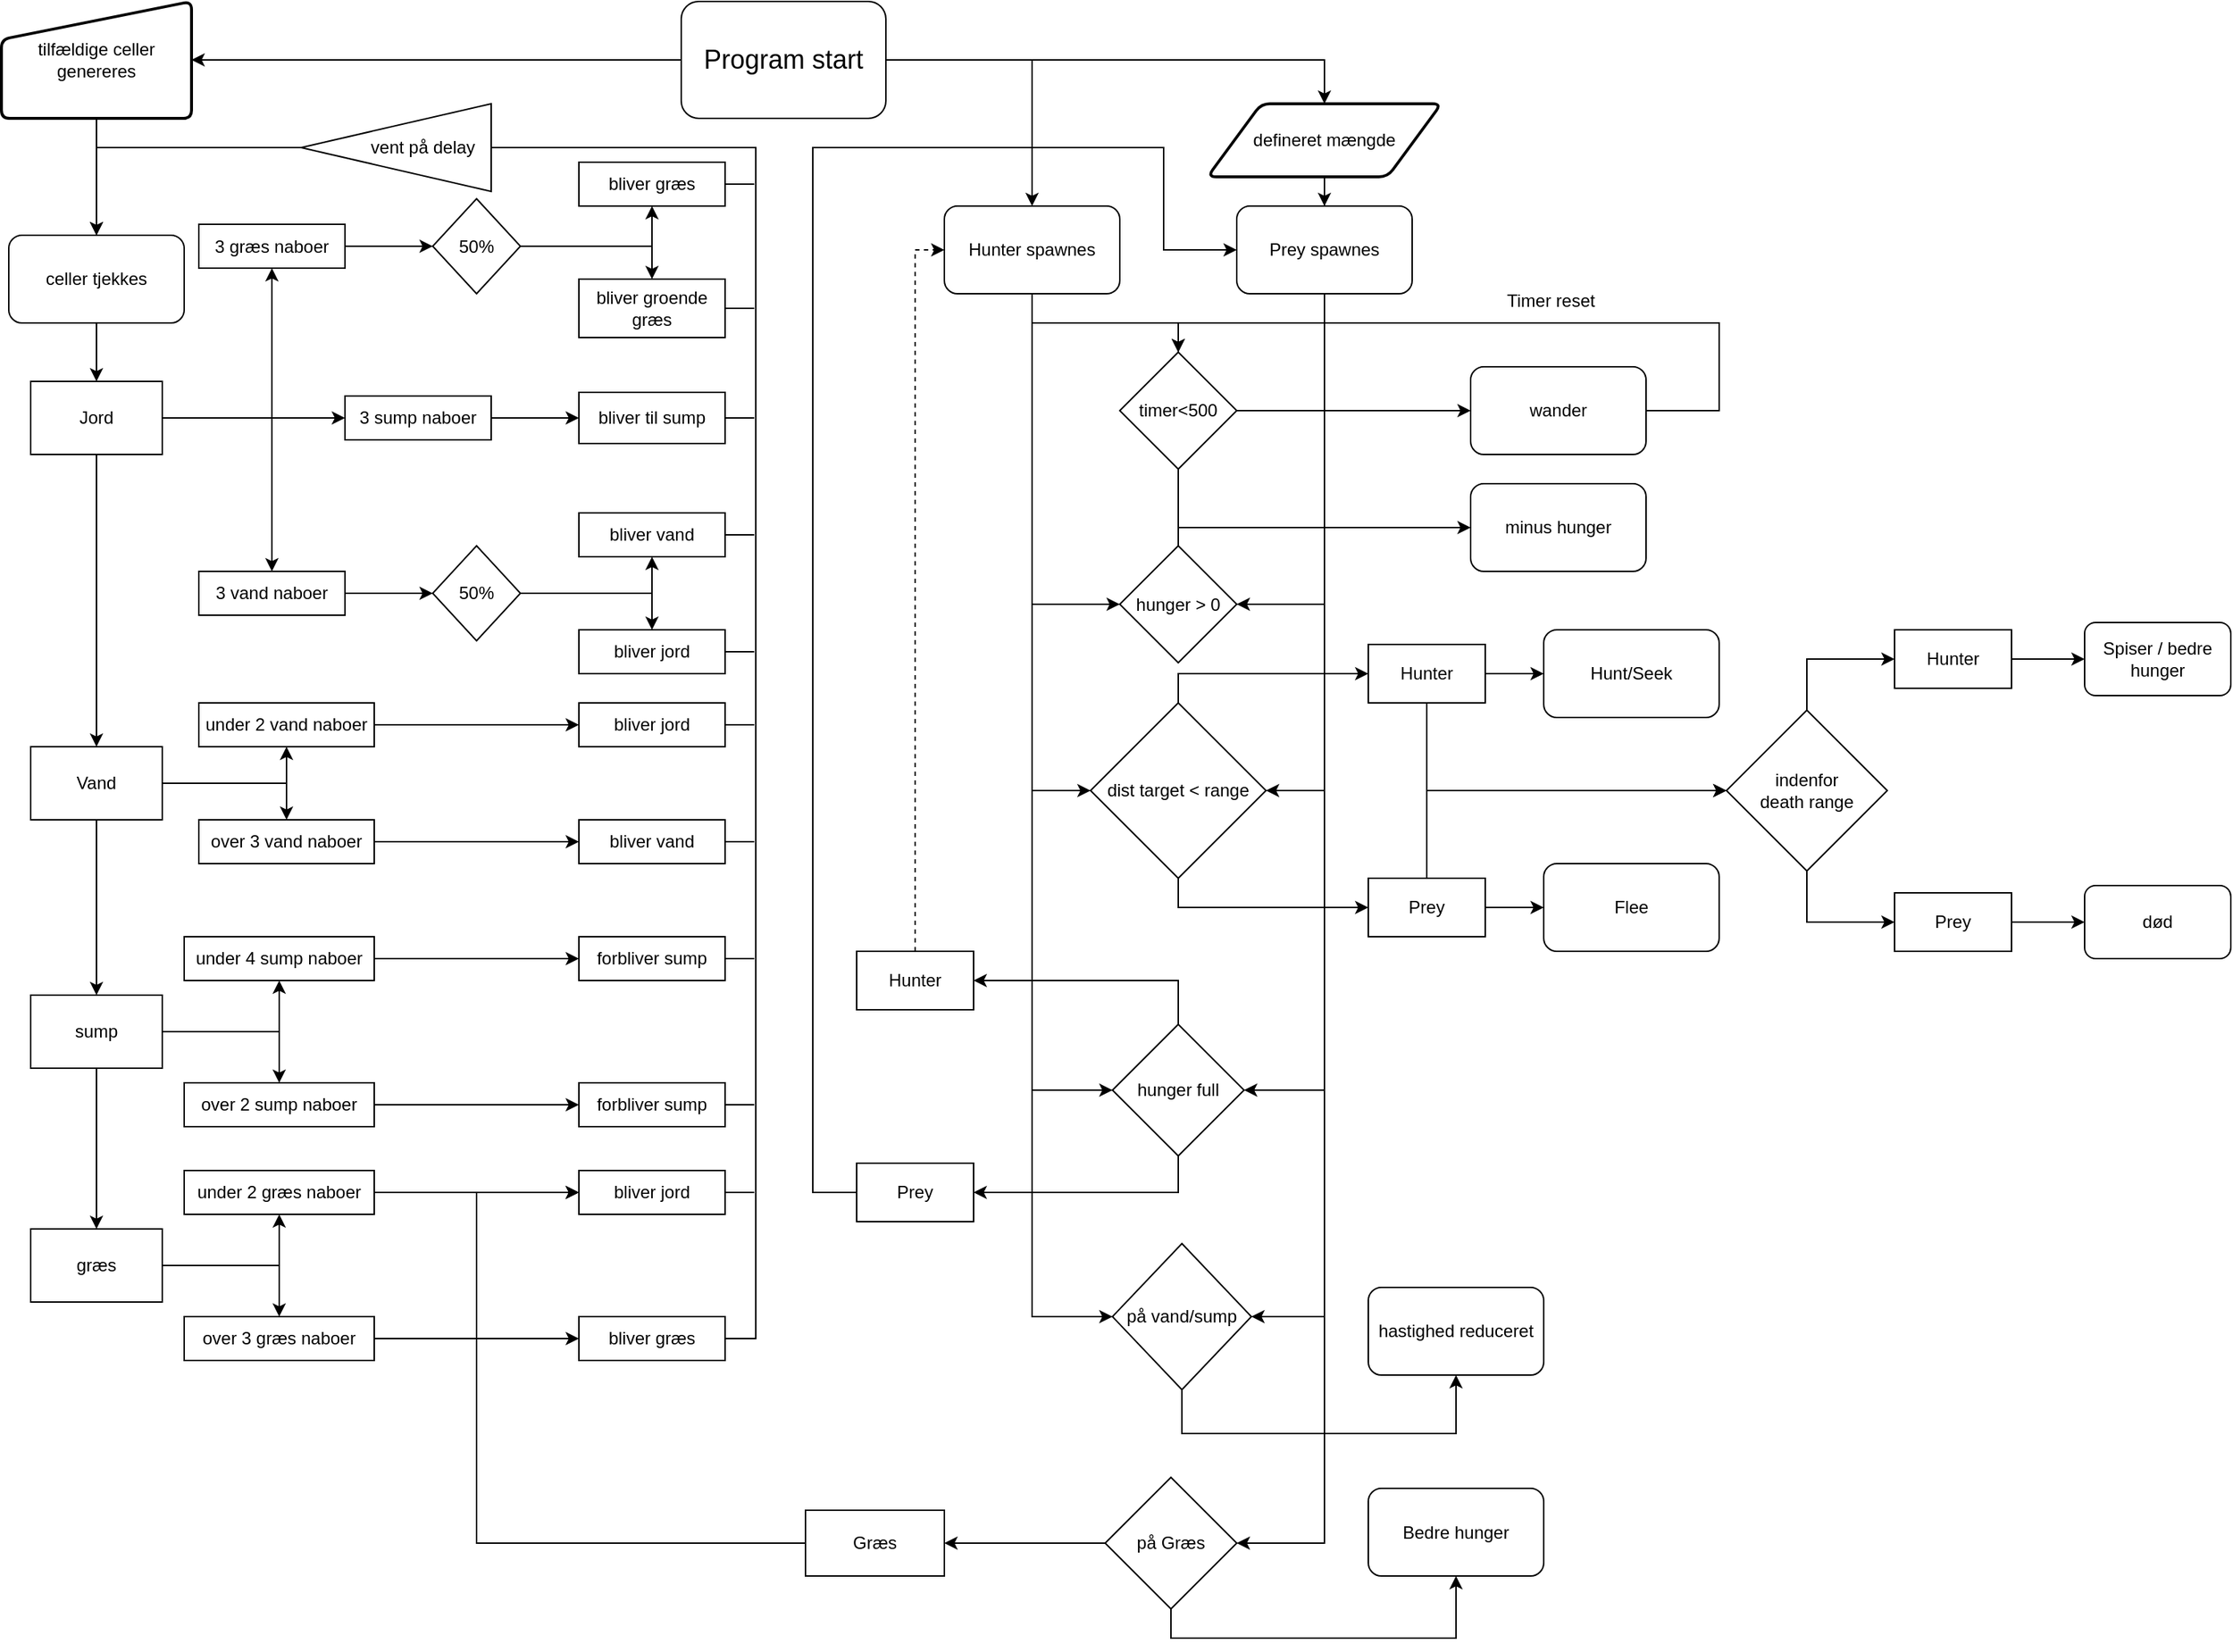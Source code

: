 <mxfile version="21.3.8" type="device">
  <diagram name="Page-1" id="929967ad-93f9-6ef4-fab6-5d389245f69c">
    <mxGraphModel dx="2049" dy="1077" grid="1" gridSize="10" guides="1" tooltips="1" connect="1" arrows="1" fold="1" page="1" pageScale="1.5" pageWidth="1169" pageHeight="826" background="none" math="0" shadow="0">
      <root>
        <mxCell id="0" style=";html=1;" />
        <mxCell id="1" style=";html=1;" parent="0" />
        <mxCell id="o2AJ-vpnt4ydMoMnxQxD-68" style="edgeStyle=orthogonalEdgeStyle;rounded=0;orthogonalLoop=1;jettySize=auto;html=1;entryX=0.5;entryY=0;entryDx=0;entryDy=0;" parent="1" source="o2AJ-vpnt4ydMoMnxQxD-2" target="o2AJ-vpnt4ydMoMnxQxD-69" edge="1">
          <mxGeometry relative="1" as="geometry">
            <mxPoint x="720" y="100" as="targetPoint" />
          </mxGeometry>
        </mxCell>
        <mxCell id="o2AJ-vpnt4ydMoMnxQxD-74" style="edgeStyle=orthogonalEdgeStyle;rounded=0;orthogonalLoop=1;jettySize=auto;html=1;" parent="1" source="o2AJ-vpnt4ydMoMnxQxD-117" target="o2AJ-vpnt4ydMoMnxQxD-75" edge="1">
          <mxGeometry relative="1" as="geometry">
            <mxPoint x="980" y="60" as="targetPoint" />
          </mxGeometry>
        </mxCell>
        <mxCell id="o2AJ-vpnt4ydMoMnxQxD-2" value="&lt;font style=&quot;font-size: 18px;&quot;&gt;Program start&lt;/font&gt;" style="rounded=1;whiteSpace=wrap;html=1;fontSize=12;glass=0;strokeWidth=1;shadow=0;" parent="1" vertex="1">
          <mxGeometry x="500" y="20" width="140" height="80" as="geometry" />
        </mxCell>
        <mxCell id="o2AJ-vpnt4ydMoMnxQxD-3" style="edgeStyle=orthogonalEdgeStyle;rounded=0;orthogonalLoop=1;jettySize=auto;html=1;entryX=0.5;entryY=0;entryDx=0;entryDy=0;" parent="1" source="o2AJ-vpnt4ydMoMnxQxD-4" target="o2AJ-vpnt4ydMoMnxQxD-9" edge="1">
          <mxGeometry relative="1" as="geometry" />
        </mxCell>
        <mxCell id="o2AJ-vpnt4ydMoMnxQxD-4" value="celler tjekkes" style="whiteSpace=wrap;html=1;rounded=1;glass=0;strokeWidth=1;shadow=0;" parent="1" vertex="1">
          <mxGeometry x="40" y="180" width="120" height="60" as="geometry" />
        </mxCell>
        <mxCell id="o2AJ-vpnt4ydMoMnxQxD-5" value="" style="edgeStyle=orthogonalEdgeStyle;rounded=0;orthogonalLoop=1;jettySize=auto;html=1;" parent="1" source="o2AJ-vpnt4ydMoMnxQxD-9" target="o2AJ-vpnt4ydMoMnxQxD-11" edge="1">
          <mxGeometry relative="1" as="geometry" />
        </mxCell>
        <mxCell id="o2AJ-vpnt4ydMoMnxQxD-6" style="edgeStyle=orthogonalEdgeStyle;rounded=0;orthogonalLoop=1;jettySize=auto;html=1;entryX=0.5;entryY=0;entryDx=0;entryDy=0;" parent="1" source="o2AJ-vpnt4ydMoMnxQxD-9" target="o2AJ-vpnt4ydMoMnxQxD-13" edge="1">
          <mxGeometry relative="1" as="geometry" />
        </mxCell>
        <mxCell id="o2AJ-vpnt4ydMoMnxQxD-7" style="edgeStyle=orthogonalEdgeStyle;rounded=0;orthogonalLoop=1;jettySize=auto;html=1;entryX=0;entryY=0.5;entryDx=0;entryDy=0;" parent="1" source="o2AJ-vpnt4ydMoMnxQxD-9" target="o2AJ-vpnt4ydMoMnxQxD-15" edge="1">
          <mxGeometry relative="1" as="geometry" />
        </mxCell>
        <mxCell id="o2AJ-vpnt4ydMoMnxQxD-8" style="edgeStyle=orthogonalEdgeStyle;rounded=0;orthogonalLoop=1;jettySize=auto;html=1;entryX=0.5;entryY=0;entryDx=0;entryDy=0;" parent="1" source="o2AJ-vpnt4ydMoMnxQxD-9" target="o2AJ-vpnt4ydMoMnxQxD-30" edge="1">
          <mxGeometry relative="1" as="geometry">
            <mxPoint x="100" y="490" as="targetPoint" />
          </mxGeometry>
        </mxCell>
        <mxCell id="o2AJ-vpnt4ydMoMnxQxD-9" value="Jord" style="rounded=0;whiteSpace=wrap;html=1;" parent="1" vertex="1">
          <mxGeometry x="55" y="280" width="90" height="50" as="geometry" />
        </mxCell>
        <mxCell id="o2AJ-vpnt4ydMoMnxQxD-10" style="edgeStyle=orthogonalEdgeStyle;rounded=0;orthogonalLoop=1;jettySize=auto;html=1;entryX=0;entryY=0.5;entryDx=0;entryDy=0;" parent="1" source="o2AJ-vpnt4ydMoMnxQxD-11" target="o2AJ-vpnt4ydMoMnxQxD-21" edge="1">
          <mxGeometry relative="1" as="geometry" />
        </mxCell>
        <mxCell id="o2AJ-vpnt4ydMoMnxQxD-11" value="3 græs naboer" style="whiteSpace=wrap;html=1;rounded=0;" parent="1" vertex="1">
          <mxGeometry x="170" y="172.5" width="100" height="30" as="geometry" />
        </mxCell>
        <mxCell id="o2AJ-vpnt4ydMoMnxQxD-12" value="" style="edgeStyle=orthogonalEdgeStyle;rounded=0;orthogonalLoop=1;jettySize=auto;html=1;" parent="1" source="o2AJ-vpnt4ydMoMnxQxD-13" target="o2AJ-vpnt4ydMoMnxQxD-18" edge="1">
          <mxGeometry relative="1" as="geometry" />
        </mxCell>
        <mxCell id="o2AJ-vpnt4ydMoMnxQxD-13" value="3 vand naboer" style="whiteSpace=wrap;html=1;rounded=0;" parent="1" vertex="1">
          <mxGeometry x="170" y="410" width="100" height="30" as="geometry" />
        </mxCell>
        <mxCell id="o2AJ-vpnt4ydMoMnxQxD-14" value="" style="edgeStyle=orthogonalEdgeStyle;rounded=0;orthogonalLoop=1;jettySize=auto;html=1;" parent="1" source="o2AJ-vpnt4ydMoMnxQxD-15" target="o2AJ-vpnt4ydMoMnxQxD-24" edge="1">
          <mxGeometry relative="1" as="geometry" />
        </mxCell>
        <mxCell id="o2AJ-vpnt4ydMoMnxQxD-15" value="3 sump naboer" style="whiteSpace=wrap;html=1;rounded=0;" parent="1" vertex="1">
          <mxGeometry x="270" y="290" width="100" height="30" as="geometry" />
        </mxCell>
        <mxCell id="o2AJ-vpnt4ydMoMnxQxD-16" style="edgeStyle=orthogonalEdgeStyle;rounded=0;orthogonalLoop=1;jettySize=auto;html=1;entryX=0.5;entryY=1;entryDx=0;entryDy=0;" parent="1" source="o2AJ-vpnt4ydMoMnxQxD-18" target="o2AJ-vpnt4ydMoMnxQxD-25" edge="1">
          <mxGeometry relative="1" as="geometry" />
        </mxCell>
        <mxCell id="o2AJ-vpnt4ydMoMnxQxD-17" style="edgeStyle=orthogonalEdgeStyle;rounded=0;orthogonalLoop=1;jettySize=auto;html=1;entryX=0.5;entryY=0;entryDx=0;entryDy=0;" parent="1" source="o2AJ-vpnt4ydMoMnxQxD-18" target="o2AJ-vpnt4ydMoMnxQxD-26" edge="1">
          <mxGeometry relative="1" as="geometry" />
        </mxCell>
        <mxCell id="o2AJ-vpnt4ydMoMnxQxD-18" value="50%" style="rhombus;whiteSpace=wrap;html=1;rounded=0;" parent="1" vertex="1">
          <mxGeometry x="330" y="392.5" width="60" height="65" as="geometry" />
        </mxCell>
        <mxCell id="o2AJ-vpnt4ydMoMnxQxD-19" style="edgeStyle=orthogonalEdgeStyle;rounded=0;orthogonalLoop=1;jettySize=auto;html=1;entryX=0.5;entryY=1;entryDx=0;entryDy=0;" parent="1" source="o2AJ-vpnt4ydMoMnxQxD-21" target="o2AJ-vpnt4ydMoMnxQxD-22" edge="1">
          <mxGeometry relative="1" as="geometry">
            <mxPoint x="460" y="150" as="targetPoint" />
          </mxGeometry>
        </mxCell>
        <mxCell id="o2AJ-vpnt4ydMoMnxQxD-20" style="edgeStyle=orthogonalEdgeStyle;rounded=0;orthogonalLoop=1;jettySize=auto;html=1;entryX=0.5;entryY=0;entryDx=0;entryDy=0;" parent="1" source="o2AJ-vpnt4ydMoMnxQxD-21" target="o2AJ-vpnt4ydMoMnxQxD-23" edge="1">
          <mxGeometry relative="1" as="geometry" />
        </mxCell>
        <mxCell id="o2AJ-vpnt4ydMoMnxQxD-21" value="50%" style="rhombus;whiteSpace=wrap;html=1;rounded=0;" parent="1" vertex="1">
          <mxGeometry x="330" y="155" width="60" height="65" as="geometry" />
        </mxCell>
        <mxCell id="o2AJ-vpnt4ydMoMnxQxD-67" style="edgeStyle=orthogonalEdgeStyle;rounded=0;orthogonalLoop=1;jettySize=auto;html=1;exitX=1;exitY=0.5;exitDx=0;exitDy=0;endArrow=none;endFill=0;" parent="1" source="o2AJ-vpnt4ydMoMnxQxD-22" edge="1">
          <mxGeometry relative="1" as="geometry">
            <mxPoint x="550" y="144.889" as="targetPoint" />
          </mxGeometry>
        </mxCell>
        <mxCell id="o2AJ-vpnt4ydMoMnxQxD-22" value="bliver græs" style="whiteSpace=wrap;html=1;rounded=0;" parent="1" vertex="1">
          <mxGeometry x="430" y="130" width="100" height="30" as="geometry" />
        </mxCell>
        <mxCell id="o2AJ-vpnt4ydMoMnxQxD-66" style="edgeStyle=orthogonalEdgeStyle;rounded=0;orthogonalLoop=1;jettySize=auto;html=1;exitX=1;exitY=0.5;exitDx=0;exitDy=0;endArrow=none;endFill=0;" parent="1" source="o2AJ-vpnt4ydMoMnxQxD-23" edge="1">
          <mxGeometry relative="1" as="geometry">
            <mxPoint x="550" y="229.889" as="targetPoint" />
          </mxGeometry>
        </mxCell>
        <mxCell id="o2AJ-vpnt4ydMoMnxQxD-23" value="bliver groende græs" style="whiteSpace=wrap;html=1;rounded=0;" parent="1" vertex="1">
          <mxGeometry x="430" y="210" width="100" height="40" as="geometry" />
        </mxCell>
        <mxCell id="o2AJ-vpnt4ydMoMnxQxD-65" style="edgeStyle=orthogonalEdgeStyle;rounded=0;orthogonalLoop=1;jettySize=auto;html=1;exitX=1;exitY=0.5;exitDx=0;exitDy=0;endArrow=none;endFill=0;" parent="1" source="o2AJ-vpnt4ydMoMnxQxD-24" edge="1">
          <mxGeometry relative="1" as="geometry">
            <mxPoint x="550" y="304.889" as="targetPoint" />
          </mxGeometry>
        </mxCell>
        <mxCell id="o2AJ-vpnt4ydMoMnxQxD-24" value="bliver til sump" style="whiteSpace=wrap;html=1;rounded=0;" parent="1" vertex="1">
          <mxGeometry x="430" y="287.5" width="100" height="35" as="geometry" />
        </mxCell>
        <mxCell id="o2AJ-vpnt4ydMoMnxQxD-64" style="edgeStyle=orthogonalEdgeStyle;rounded=0;orthogonalLoop=1;jettySize=auto;html=1;exitX=1;exitY=0.5;exitDx=0;exitDy=0;endArrow=none;endFill=0;" parent="1" source="o2AJ-vpnt4ydMoMnxQxD-25" edge="1">
          <mxGeometry relative="1" as="geometry">
            <mxPoint x="550" y="384.889" as="targetPoint" />
          </mxGeometry>
        </mxCell>
        <mxCell id="o2AJ-vpnt4ydMoMnxQxD-25" value="bliver vand" style="whiteSpace=wrap;html=1;rounded=0;" parent="1" vertex="1">
          <mxGeometry x="430" y="370" width="100" height="30" as="geometry" />
        </mxCell>
        <mxCell id="o2AJ-vpnt4ydMoMnxQxD-63" style="edgeStyle=orthogonalEdgeStyle;rounded=0;orthogonalLoop=1;jettySize=auto;html=1;endArrow=none;endFill=0;" parent="1" source="o2AJ-vpnt4ydMoMnxQxD-26" edge="1">
          <mxGeometry relative="1" as="geometry">
            <mxPoint x="550" y="465" as="targetPoint" />
          </mxGeometry>
        </mxCell>
        <mxCell id="o2AJ-vpnt4ydMoMnxQxD-26" value="bliver jord" style="whiteSpace=wrap;html=1;rounded=0;" parent="1" vertex="1">
          <mxGeometry x="430" y="450" width="100" height="30" as="geometry" />
        </mxCell>
        <mxCell id="o2AJ-vpnt4ydMoMnxQxD-27" style="edgeStyle=orthogonalEdgeStyle;rounded=0;orthogonalLoop=1;jettySize=auto;html=1;entryX=0.5;entryY=1;entryDx=0;entryDy=0;" parent="1" source="o2AJ-vpnt4ydMoMnxQxD-30" target="o2AJ-vpnt4ydMoMnxQxD-32" edge="1">
          <mxGeometry relative="1" as="geometry" />
        </mxCell>
        <mxCell id="o2AJ-vpnt4ydMoMnxQxD-28" style="edgeStyle=orthogonalEdgeStyle;rounded=0;orthogonalLoop=1;jettySize=auto;html=1;entryX=0.5;entryY=0;entryDx=0;entryDy=0;" parent="1" source="o2AJ-vpnt4ydMoMnxQxD-30" target="o2AJ-vpnt4ydMoMnxQxD-34" edge="1">
          <mxGeometry relative="1" as="geometry" />
        </mxCell>
        <mxCell id="o2AJ-vpnt4ydMoMnxQxD-29" style="edgeStyle=orthogonalEdgeStyle;rounded=0;orthogonalLoop=1;jettySize=auto;html=1;entryX=0.5;entryY=0;entryDx=0;entryDy=0;" parent="1" source="o2AJ-vpnt4ydMoMnxQxD-30" target="o2AJ-vpnt4ydMoMnxQxD-40" edge="1">
          <mxGeometry relative="1" as="geometry">
            <mxPoint x="100" y="690" as="targetPoint" />
          </mxGeometry>
        </mxCell>
        <mxCell id="o2AJ-vpnt4ydMoMnxQxD-30" value="Vand" style="rounded=0;whiteSpace=wrap;html=1;" parent="1" vertex="1">
          <mxGeometry x="55" y="530" width="90" height="50" as="geometry" />
        </mxCell>
        <mxCell id="o2AJ-vpnt4ydMoMnxQxD-31" value="" style="edgeStyle=orthogonalEdgeStyle;rounded=0;orthogonalLoop=1;jettySize=auto;html=1;entryX=0;entryY=0.5;entryDx=0;entryDy=0;" parent="1" source="o2AJ-vpnt4ydMoMnxQxD-32" target="o2AJ-vpnt4ydMoMnxQxD-35" edge="1">
          <mxGeometry relative="1" as="geometry">
            <mxPoint x="370" y="515" as="targetPoint" />
          </mxGeometry>
        </mxCell>
        <mxCell id="o2AJ-vpnt4ydMoMnxQxD-32" value="under 2 vand naboer" style="whiteSpace=wrap;html=1;rounded=0;" parent="1" vertex="1">
          <mxGeometry x="170" y="500" width="120" height="30" as="geometry" />
        </mxCell>
        <mxCell id="o2AJ-vpnt4ydMoMnxQxD-33" style="edgeStyle=orthogonalEdgeStyle;rounded=0;orthogonalLoop=1;jettySize=auto;html=1;entryX=0;entryY=0.5;entryDx=0;entryDy=0;" parent="1" source="o2AJ-vpnt4ydMoMnxQxD-34" target="o2AJ-vpnt4ydMoMnxQxD-36" edge="1">
          <mxGeometry relative="1" as="geometry" />
        </mxCell>
        <mxCell id="o2AJ-vpnt4ydMoMnxQxD-34" value="over 3 vand naboer" style="whiteSpace=wrap;html=1;rounded=0;" parent="1" vertex="1">
          <mxGeometry x="170" y="580" width="120" height="30" as="geometry" />
        </mxCell>
        <mxCell id="o2AJ-vpnt4ydMoMnxQxD-62" style="edgeStyle=orthogonalEdgeStyle;rounded=0;orthogonalLoop=1;jettySize=auto;html=1;exitX=1;exitY=0.5;exitDx=0;exitDy=0;endArrow=none;endFill=0;" parent="1" source="o2AJ-vpnt4ydMoMnxQxD-35" edge="1">
          <mxGeometry relative="1" as="geometry">
            <mxPoint x="550" y="514.889" as="targetPoint" />
          </mxGeometry>
        </mxCell>
        <mxCell id="o2AJ-vpnt4ydMoMnxQxD-35" value="bliver jord" style="whiteSpace=wrap;html=1;rounded=0;" parent="1" vertex="1">
          <mxGeometry x="430" y="500" width="100" height="30" as="geometry" />
        </mxCell>
        <mxCell id="o2AJ-vpnt4ydMoMnxQxD-61" style="edgeStyle=orthogonalEdgeStyle;rounded=0;orthogonalLoop=1;jettySize=auto;html=1;exitX=1;exitY=0.5;exitDx=0;exitDy=0;endArrow=none;endFill=0;" parent="1" source="o2AJ-vpnt4ydMoMnxQxD-36" edge="1">
          <mxGeometry relative="1" as="geometry">
            <mxPoint x="550" y="594.889" as="targetPoint" />
          </mxGeometry>
        </mxCell>
        <mxCell id="o2AJ-vpnt4ydMoMnxQxD-36" value="bliver vand" style="whiteSpace=wrap;html=1;rounded=0;" parent="1" vertex="1">
          <mxGeometry x="430" y="580" width="100" height="30" as="geometry" />
        </mxCell>
        <mxCell id="o2AJ-vpnt4ydMoMnxQxD-37" style="edgeStyle=orthogonalEdgeStyle;rounded=0;orthogonalLoop=1;jettySize=auto;html=1;entryX=0.5;entryY=1;entryDx=0;entryDy=0;" parent="1" source="o2AJ-vpnt4ydMoMnxQxD-40" target="o2AJ-vpnt4ydMoMnxQxD-45" edge="1">
          <mxGeometry relative="1" as="geometry" />
        </mxCell>
        <mxCell id="o2AJ-vpnt4ydMoMnxQxD-38" style="edgeStyle=orthogonalEdgeStyle;rounded=0;orthogonalLoop=1;jettySize=auto;html=1;entryX=0.5;entryY=0;entryDx=0;entryDy=0;" parent="1" source="o2AJ-vpnt4ydMoMnxQxD-40" target="o2AJ-vpnt4ydMoMnxQxD-47" edge="1">
          <mxGeometry relative="1" as="geometry" />
        </mxCell>
        <mxCell id="o2AJ-vpnt4ydMoMnxQxD-39" style="edgeStyle=orthogonalEdgeStyle;rounded=0;orthogonalLoop=1;jettySize=auto;html=1;entryX=0.5;entryY=0;entryDx=0;entryDy=0;" parent="1" source="o2AJ-vpnt4ydMoMnxQxD-40" target="o2AJ-vpnt4ydMoMnxQxD-43" edge="1">
          <mxGeometry relative="1" as="geometry" />
        </mxCell>
        <mxCell id="o2AJ-vpnt4ydMoMnxQxD-40" value="sump " style="rounded=0;whiteSpace=wrap;html=1;" parent="1" vertex="1">
          <mxGeometry x="55" y="700" width="90" height="50" as="geometry" />
        </mxCell>
        <mxCell id="o2AJ-vpnt4ydMoMnxQxD-41" style="edgeStyle=orthogonalEdgeStyle;rounded=0;orthogonalLoop=1;jettySize=auto;html=1;entryX=0.5;entryY=1;entryDx=0;entryDy=0;" parent="1" source="o2AJ-vpnt4ydMoMnxQxD-43" target="o2AJ-vpnt4ydMoMnxQxD-51" edge="1">
          <mxGeometry relative="1" as="geometry" />
        </mxCell>
        <mxCell id="o2AJ-vpnt4ydMoMnxQxD-42" style="edgeStyle=orthogonalEdgeStyle;rounded=0;orthogonalLoop=1;jettySize=auto;html=1;entryX=0.5;entryY=0;entryDx=0;entryDy=0;" parent="1" source="o2AJ-vpnt4ydMoMnxQxD-43" target="o2AJ-vpnt4ydMoMnxQxD-53" edge="1">
          <mxGeometry relative="1" as="geometry" />
        </mxCell>
        <mxCell id="o2AJ-vpnt4ydMoMnxQxD-43" value="græs" style="rounded=0;whiteSpace=wrap;html=1;" parent="1" vertex="1">
          <mxGeometry x="55" y="860" width="90" height="50" as="geometry" />
        </mxCell>
        <mxCell id="o2AJ-vpnt4ydMoMnxQxD-44" style="edgeStyle=orthogonalEdgeStyle;rounded=0;orthogonalLoop=1;jettySize=auto;html=1;" parent="1" source="o2AJ-vpnt4ydMoMnxQxD-45" edge="1">
          <mxGeometry relative="1" as="geometry">
            <mxPoint x="430" y="675" as="targetPoint" />
          </mxGeometry>
        </mxCell>
        <mxCell id="o2AJ-vpnt4ydMoMnxQxD-45" value="under 4 sump naboer" style="whiteSpace=wrap;html=1;rounded=0;" parent="1" vertex="1">
          <mxGeometry x="160" y="660" width="130" height="30" as="geometry" />
        </mxCell>
        <mxCell id="o2AJ-vpnt4ydMoMnxQxD-46" style="edgeStyle=orthogonalEdgeStyle;rounded=0;orthogonalLoop=1;jettySize=auto;html=1;" parent="1" source="o2AJ-vpnt4ydMoMnxQxD-47" target="o2AJ-vpnt4ydMoMnxQxD-49" edge="1">
          <mxGeometry relative="1" as="geometry" />
        </mxCell>
        <mxCell id="o2AJ-vpnt4ydMoMnxQxD-47" value="over 2 sump naboer" style="whiteSpace=wrap;html=1;rounded=0;" parent="1" vertex="1">
          <mxGeometry x="160" y="760" width="130" height="30" as="geometry" />
        </mxCell>
        <mxCell id="o2AJ-vpnt4ydMoMnxQxD-60" style="edgeStyle=orthogonalEdgeStyle;rounded=0;orthogonalLoop=1;jettySize=auto;html=1;exitX=1;exitY=0.5;exitDx=0;exitDy=0;endArrow=none;endFill=0;" parent="1" source="o2AJ-vpnt4ydMoMnxQxD-48" edge="1">
          <mxGeometry relative="1" as="geometry">
            <mxPoint x="550" y="674.889" as="targetPoint" />
          </mxGeometry>
        </mxCell>
        <mxCell id="o2AJ-vpnt4ydMoMnxQxD-48" value="forbliver sump" style="whiteSpace=wrap;html=1;rounded=0;" parent="1" vertex="1">
          <mxGeometry x="430" y="660" width="100" height="30" as="geometry" />
        </mxCell>
        <mxCell id="o2AJ-vpnt4ydMoMnxQxD-49" value="forbliver sump" style="whiteSpace=wrap;html=1;rounded=0;" parent="1" vertex="1">
          <mxGeometry x="430" y="760" width="100" height="30" as="geometry" />
        </mxCell>
        <mxCell id="o2AJ-vpnt4ydMoMnxQxD-50" style="edgeStyle=orthogonalEdgeStyle;rounded=0;orthogonalLoop=1;jettySize=auto;html=1;" parent="1" source="o2AJ-vpnt4ydMoMnxQxD-51" edge="1">
          <mxGeometry relative="1" as="geometry">
            <mxPoint x="430" y="835" as="targetPoint" />
          </mxGeometry>
        </mxCell>
        <mxCell id="o2AJ-vpnt4ydMoMnxQxD-51" value="under 2 græs naboer" style="whiteSpace=wrap;html=1;rounded=0;" parent="1" vertex="1">
          <mxGeometry x="160" y="820" width="130" height="30" as="geometry" />
        </mxCell>
        <mxCell id="o2AJ-vpnt4ydMoMnxQxD-52" style="edgeStyle=orthogonalEdgeStyle;rounded=0;orthogonalLoop=1;jettySize=auto;html=1;" parent="1" source="o2AJ-vpnt4ydMoMnxQxD-53" edge="1">
          <mxGeometry relative="1" as="geometry">
            <mxPoint x="430" y="935" as="targetPoint" />
          </mxGeometry>
        </mxCell>
        <mxCell id="o2AJ-vpnt4ydMoMnxQxD-53" value="over 3 græs naboer" style="whiteSpace=wrap;html=1;rounded=0;" parent="1" vertex="1">
          <mxGeometry x="160" y="920" width="130" height="30" as="geometry" />
        </mxCell>
        <mxCell id="o2AJ-vpnt4ydMoMnxQxD-57" style="edgeStyle=orthogonalEdgeStyle;rounded=0;orthogonalLoop=1;jettySize=auto;html=1;endArrow=none;endFill=0;" parent="1" source="o2AJ-vpnt4ydMoMnxQxD-54" edge="1">
          <mxGeometry relative="1" as="geometry">
            <mxPoint x="550" y="835" as="targetPoint" />
          </mxGeometry>
        </mxCell>
        <mxCell id="o2AJ-vpnt4ydMoMnxQxD-54" value="bliver jord" style="whiteSpace=wrap;html=1;rounded=0;" parent="1" vertex="1">
          <mxGeometry x="430" y="820" width="100" height="30" as="geometry" />
        </mxCell>
        <mxCell id="o2AJ-vpnt4ydMoMnxQxD-56" style="edgeStyle=orthogonalEdgeStyle;rounded=0;orthogonalLoop=1;jettySize=auto;html=1;entryX=0.5;entryY=0;entryDx=0;entryDy=0;" parent="1" source="o2AJ-vpnt4ydMoMnxQxD-70" target="o2AJ-vpnt4ydMoMnxQxD-4" edge="1">
          <mxGeometry relative="1" as="geometry">
            <mxPoint x="90" y="100" as="targetPoint" />
            <Array as="points" />
          </mxGeometry>
        </mxCell>
        <mxCell id="o2AJ-vpnt4ydMoMnxQxD-55" value="bliver græs" style="whiteSpace=wrap;html=1;rounded=0;" parent="1" vertex="1">
          <mxGeometry x="430" y="920" width="100" height="30" as="geometry" />
        </mxCell>
        <mxCell id="o2AJ-vpnt4ydMoMnxQxD-59" style="edgeStyle=orthogonalEdgeStyle;rounded=0;orthogonalLoop=1;jettySize=auto;html=1;endArrow=none;endFill=0;exitX=1;exitY=0.5;exitDx=0;exitDy=0;" parent="1" source="o2AJ-vpnt4ydMoMnxQxD-49" edge="1">
          <mxGeometry relative="1" as="geometry">
            <mxPoint x="550" y="775" as="targetPoint" />
            <mxPoint x="540" y="845" as="sourcePoint" />
            <Array as="points">
              <mxPoint x="540" y="775" />
              <mxPoint x="540" y="775" />
            </Array>
          </mxGeometry>
        </mxCell>
        <mxCell id="o2AJ-vpnt4ydMoMnxQxD-79" value="" style="edgeStyle=orthogonalEdgeStyle;rounded=0;orthogonalLoop=1;jettySize=auto;html=1;entryX=0.5;entryY=0;entryDx=0;entryDy=0;" parent="1" source="o2AJ-vpnt4ydMoMnxQxD-69" target="o2AJ-vpnt4ydMoMnxQxD-82" edge="1">
          <mxGeometry relative="1" as="geometry">
            <mxPoint x="840.04" y="290.04" as="targetPoint" />
          </mxGeometry>
        </mxCell>
        <mxCell id="o2AJ-vpnt4ydMoMnxQxD-91" style="edgeStyle=orthogonalEdgeStyle;rounded=0;orthogonalLoop=1;jettySize=auto;html=1;entryX=0;entryY=0.5;entryDx=0;entryDy=0;" parent="1" source="o2AJ-vpnt4ydMoMnxQxD-69" target="o2AJ-vpnt4ydMoMnxQxD-86" edge="1">
          <mxGeometry relative="1" as="geometry" />
        </mxCell>
        <mxCell id="o2AJ-vpnt4ydMoMnxQxD-92" style="edgeStyle=orthogonalEdgeStyle;rounded=0;orthogonalLoop=1;jettySize=auto;html=1;entryX=0;entryY=0.5;entryDx=0;entryDy=0;" parent="1" source="o2AJ-vpnt4ydMoMnxQxD-69" target="o2AJ-vpnt4ydMoMnxQxD-94" edge="1">
          <mxGeometry relative="1" as="geometry">
            <mxPoint x="740" y="600" as="targetPoint" />
          </mxGeometry>
        </mxCell>
        <mxCell id="o2AJ-vpnt4ydMoMnxQxD-106" style="edgeStyle=orthogonalEdgeStyle;rounded=0;orthogonalLoop=1;jettySize=auto;html=1;" parent="1" source="o2AJ-vpnt4ydMoMnxQxD-69" target="o2AJ-vpnt4ydMoMnxQxD-107" edge="1">
          <mxGeometry relative="1" as="geometry">
            <mxPoint x="740" y="710" as="targetPoint" />
            <Array as="points">
              <mxPoint x="740" y="765" />
            </Array>
          </mxGeometry>
        </mxCell>
        <mxCell id="ZaYjlSe9mwDMuc2hTczg-5" style="edgeStyle=orthogonalEdgeStyle;rounded=0;orthogonalLoop=1;jettySize=auto;html=1;entryX=0;entryY=0.5;entryDx=0;entryDy=0;" parent="1" source="o2AJ-vpnt4ydMoMnxQxD-69" target="ZaYjlSe9mwDMuc2hTczg-2" edge="1">
          <mxGeometry relative="1" as="geometry" />
        </mxCell>
        <mxCell id="o2AJ-vpnt4ydMoMnxQxD-69" value="Hunter spawnes" style="rounded=1;whiteSpace=wrap;html=1;" parent="1" vertex="1">
          <mxGeometry x="680" y="160" width="120" height="60" as="geometry" />
        </mxCell>
        <mxCell id="o2AJ-vpnt4ydMoMnxQxD-73" value="" style="edgeStyle=orthogonalEdgeStyle;rounded=0;orthogonalLoop=1;jettySize=auto;html=1;entryX=0;entryY=0.5;entryDx=0;entryDy=0;endArrow=none;endFill=0;" parent="1" source="o2AJ-vpnt4ydMoMnxQxD-55" target="o2AJ-vpnt4ydMoMnxQxD-70" edge="1">
          <mxGeometry relative="1" as="geometry">
            <mxPoint x="370" y="100" as="targetPoint" />
            <mxPoint x="530" y="935" as="sourcePoint" />
            <Array as="points">
              <mxPoint x="551" y="935" />
              <mxPoint x="551" y="120" />
              <mxPoint x="370" y="120" />
            </Array>
          </mxGeometry>
        </mxCell>
        <mxCell id="o2AJ-vpnt4ydMoMnxQxD-70" value="&amp;nbsp;&amp;nbsp;&amp;nbsp;&amp;nbsp;&amp;nbsp;&amp;nbsp;&amp;nbsp;&amp;nbsp;&amp;nbsp;&amp;nbsp; vent på delay" style="triangle;whiteSpace=wrap;html=1;direction=west;" parent="1" vertex="1">
          <mxGeometry x="240" y="90" width="130" height="60" as="geometry" />
        </mxCell>
        <mxCell id="o2AJ-vpnt4ydMoMnxQxD-81" style="edgeStyle=orthogonalEdgeStyle;rounded=0;orthogonalLoop=1;jettySize=auto;html=1;entryX=0.5;entryY=0;entryDx=0;entryDy=0;" parent="1" source="o2AJ-vpnt4ydMoMnxQxD-75" target="o2AJ-vpnt4ydMoMnxQxD-82" edge="1">
          <mxGeometry relative="1" as="geometry">
            <mxPoint x="840" y="290" as="targetPoint" />
          </mxGeometry>
        </mxCell>
        <mxCell id="o2AJ-vpnt4ydMoMnxQxD-90" style="edgeStyle=orthogonalEdgeStyle;rounded=0;orthogonalLoop=1;jettySize=auto;html=1;entryX=1;entryY=0.5;entryDx=0;entryDy=0;" parent="1" source="o2AJ-vpnt4ydMoMnxQxD-75" target="o2AJ-vpnt4ydMoMnxQxD-86" edge="1">
          <mxGeometry relative="1" as="geometry" />
        </mxCell>
        <mxCell id="o2AJ-vpnt4ydMoMnxQxD-95" style="edgeStyle=orthogonalEdgeStyle;rounded=0;orthogonalLoop=1;jettySize=auto;html=1;entryX=1;entryY=0.5;entryDx=0;entryDy=0;" parent="1" source="o2AJ-vpnt4ydMoMnxQxD-75" target="o2AJ-vpnt4ydMoMnxQxD-94" edge="1">
          <mxGeometry relative="1" as="geometry" />
        </mxCell>
        <mxCell id="o2AJ-vpnt4ydMoMnxQxD-108" style="edgeStyle=orthogonalEdgeStyle;rounded=0;orthogonalLoop=1;jettySize=auto;html=1;entryX=1;entryY=0.5;entryDx=0;entryDy=0;" parent="1" source="o2AJ-vpnt4ydMoMnxQxD-75" target="o2AJ-vpnt4ydMoMnxQxD-107" edge="1">
          <mxGeometry relative="1" as="geometry" />
        </mxCell>
        <mxCell id="ZaYjlSe9mwDMuc2hTczg-1" style="edgeStyle=orthogonalEdgeStyle;rounded=0;orthogonalLoop=1;jettySize=auto;html=1;entryX=1;entryY=0.5;entryDx=0;entryDy=0;" parent="1" source="o2AJ-vpnt4ydMoMnxQxD-75" target="ZaYjlSe9mwDMuc2hTczg-2" edge="1">
          <mxGeometry relative="1" as="geometry">
            <mxPoint x="940" y="886" as="targetPoint" />
          </mxGeometry>
        </mxCell>
        <mxCell id="ZaYjlSe9mwDMuc2hTczg-6" style="edgeStyle=orthogonalEdgeStyle;rounded=0;orthogonalLoop=1;jettySize=auto;html=1;entryX=1;entryY=0.5;entryDx=0;entryDy=0;" parent="1" source="o2AJ-vpnt4ydMoMnxQxD-75" target="ZaYjlSe9mwDMuc2hTczg-7" edge="1">
          <mxGeometry relative="1" as="geometry">
            <mxPoint x="940" y="1063" as="targetPoint" />
          </mxGeometry>
        </mxCell>
        <mxCell id="o2AJ-vpnt4ydMoMnxQxD-75" value="Prey spawnes" style="rounded=1;whiteSpace=wrap;html=1;" parent="1" vertex="1">
          <mxGeometry x="880" y="160" width="120" height="60" as="geometry" />
        </mxCell>
        <mxCell id="o2AJ-vpnt4ydMoMnxQxD-84" value="" style="edgeStyle=orthogonalEdgeStyle;rounded=0;orthogonalLoop=1;jettySize=auto;html=1;" parent="1" source="o2AJ-vpnt4ydMoMnxQxD-82" target="o2AJ-vpnt4ydMoMnxQxD-83" edge="1">
          <mxGeometry relative="1" as="geometry" />
        </mxCell>
        <mxCell id="o2AJ-vpnt4ydMoMnxQxD-87" value="" style="edgeStyle=orthogonalEdgeStyle;rounded=0;orthogonalLoop=1;jettySize=auto;html=1;endArrow=none;endFill=0;" parent="1" source="o2AJ-vpnt4ydMoMnxQxD-82" target="o2AJ-vpnt4ydMoMnxQxD-86" edge="1">
          <mxGeometry relative="1" as="geometry" />
        </mxCell>
        <mxCell id="o2AJ-vpnt4ydMoMnxQxD-82" value="timer&amp;lt;500" style="rhombus;whiteSpace=wrap;html=1;" parent="1" vertex="1">
          <mxGeometry x="800" y="260" width="80" height="80" as="geometry" />
        </mxCell>
        <mxCell id="h_HcGu4XLxo1wrH9jKgV-249" style="edgeStyle=orthogonalEdgeStyle;rounded=0;orthogonalLoop=1;jettySize=auto;html=1;endArrow=none;endFill=0;" edge="1" parent="1" source="o2AJ-vpnt4ydMoMnxQxD-83">
          <mxGeometry relative="1" as="geometry">
            <mxPoint x="940" y="240" as="targetPoint" />
            <Array as="points">
              <mxPoint x="1210" y="300" />
              <mxPoint x="1210" y="240" />
            </Array>
          </mxGeometry>
        </mxCell>
        <mxCell id="o2AJ-vpnt4ydMoMnxQxD-83" value="wander " style="rounded=1;whiteSpace=wrap;html=1;" parent="1" vertex="1">
          <mxGeometry x="1040" y="270" width="120" height="60" as="geometry" />
        </mxCell>
        <mxCell id="o2AJ-vpnt4ydMoMnxQxD-88" style="edgeStyle=orthogonalEdgeStyle;rounded=0;orthogonalLoop=1;jettySize=auto;html=1;" parent="1" source="o2AJ-vpnt4ydMoMnxQxD-86" target="o2AJ-vpnt4ydMoMnxQxD-89" edge="1">
          <mxGeometry relative="1" as="geometry">
            <mxPoint x="1040" y="380" as="targetPoint" />
            <Array as="points">
              <mxPoint x="840" y="380" />
              <mxPoint x="950" y="380" />
            </Array>
          </mxGeometry>
        </mxCell>
        <mxCell id="o2AJ-vpnt4ydMoMnxQxD-86" value="hunger &amp;gt; 0" style="rhombus;whiteSpace=wrap;html=1;" parent="1" vertex="1">
          <mxGeometry x="800" y="392.5" width="80" height="80" as="geometry" />
        </mxCell>
        <mxCell id="o2AJ-vpnt4ydMoMnxQxD-89" value="minus hunger" style="rounded=1;whiteSpace=wrap;html=1;" parent="1" vertex="1">
          <mxGeometry x="1040" y="350" width="120" height="60" as="geometry" />
        </mxCell>
        <mxCell id="o2AJ-vpnt4ydMoMnxQxD-96" style="edgeStyle=orthogonalEdgeStyle;rounded=0;orthogonalLoop=1;jettySize=auto;html=1;entryX=0;entryY=0.5;entryDx=0;entryDy=0;" parent="1" source="o2AJ-vpnt4ydMoMnxQxD-94" target="o2AJ-vpnt4ydMoMnxQxD-97" edge="1">
          <mxGeometry relative="1" as="geometry">
            <mxPoint x="1050" y="480" as="targetPoint" />
            <Array as="points">
              <mxPoint x="840" y="480" />
            </Array>
          </mxGeometry>
        </mxCell>
        <mxCell id="o2AJ-vpnt4ydMoMnxQxD-101" style="edgeStyle=orthogonalEdgeStyle;rounded=0;orthogonalLoop=1;jettySize=auto;html=1;" parent="1" source="o2AJ-vpnt4ydMoMnxQxD-94" target="o2AJ-vpnt4ydMoMnxQxD-102" edge="1">
          <mxGeometry relative="1" as="geometry">
            <mxPoint x="1070" y="640" as="targetPoint" />
            <Array as="points">
              <mxPoint x="840" y="640" />
            </Array>
          </mxGeometry>
        </mxCell>
        <mxCell id="o2AJ-vpnt4ydMoMnxQxD-94" value="dist target &amp;lt; range" style="rhombus;whiteSpace=wrap;html=1;" parent="1" vertex="1">
          <mxGeometry x="780" y="500" width="120" height="120" as="geometry" />
        </mxCell>
        <mxCell id="o2AJ-vpnt4ydMoMnxQxD-98" style="edgeStyle=orthogonalEdgeStyle;rounded=0;orthogonalLoop=1;jettySize=auto;html=1;" parent="1" source="o2AJ-vpnt4ydMoMnxQxD-97" target="o2AJ-vpnt4ydMoMnxQxD-99" edge="1">
          <mxGeometry relative="1" as="geometry">
            <mxPoint x="1110" y="480" as="targetPoint" />
          </mxGeometry>
        </mxCell>
        <mxCell id="ZaYjlSe9mwDMuc2hTczg-14" style="edgeStyle=orthogonalEdgeStyle;rounded=0;orthogonalLoop=1;jettySize=auto;html=1;entryX=0;entryY=0.5;entryDx=0;entryDy=0;" parent="1" source="o2AJ-vpnt4ydMoMnxQxD-97" target="ZaYjlSe9mwDMuc2hTczg-13" edge="1">
          <mxGeometry relative="1" as="geometry">
            <Array as="points">
              <mxPoint x="1010" y="560" />
            </Array>
          </mxGeometry>
        </mxCell>
        <mxCell id="o2AJ-vpnt4ydMoMnxQxD-97" value="Hunter" style="whiteSpace=wrap;html=1;" parent="1" vertex="1">
          <mxGeometry x="970" y="460" width="80" height="40" as="geometry" />
        </mxCell>
        <mxCell id="o2AJ-vpnt4ydMoMnxQxD-99" value="Hunt/Seek" style="rounded=1;whiteSpace=wrap;html=1;" parent="1" vertex="1">
          <mxGeometry x="1090" y="450" width="120" height="60" as="geometry" />
        </mxCell>
        <mxCell id="o2AJ-vpnt4ydMoMnxQxD-104" value="" style="edgeStyle=orthogonalEdgeStyle;rounded=0;orthogonalLoop=1;jettySize=auto;html=1;entryX=0;entryY=0.5;entryDx=0;entryDy=0;" parent="1" source="o2AJ-vpnt4ydMoMnxQxD-102" target="o2AJ-vpnt4ydMoMnxQxD-105" edge="1">
          <mxGeometry relative="1" as="geometry">
            <mxPoint x="1130" y="640" as="targetPoint" />
          </mxGeometry>
        </mxCell>
        <mxCell id="ZaYjlSe9mwDMuc2hTczg-15" style="edgeStyle=orthogonalEdgeStyle;rounded=0;orthogonalLoop=1;jettySize=auto;html=1;entryX=0;entryY=0.5;entryDx=0;entryDy=0;" parent="1" source="o2AJ-vpnt4ydMoMnxQxD-102" target="ZaYjlSe9mwDMuc2hTczg-13" edge="1">
          <mxGeometry relative="1" as="geometry">
            <Array as="points">
              <mxPoint x="1010" y="560" />
            </Array>
          </mxGeometry>
        </mxCell>
        <mxCell id="o2AJ-vpnt4ydMoMnxQxD-102" value="Prey" style="rounded=0;whiteSpace=wrap;html=1;" parent="1" vertex="1">
          <mxGeometry x="970" y="620" width="80" height="40" as="geometry" />
        </mxCell>
        <mxCell id="o2AJ-vpnt4ydMoMnxQxD-105" value="&lt;div&gt;Flee&lt;br&gt;&lt;/div&gt;" style="rounded=1;whiteSpace=wrap;html=1;" parent="1" vertex="1">
          <mxGeometry x="1090" y="610" width="120" height="60" as="geometry" />
        </mxCell>
        <mxCell id="ZaYjlSe9mwDMuc2hTczg-33" style="edgeStyle=orthogonalEdgeStyle;rounded=0;orthogonalLoop=1;jettySize=auto;html=1;entryX=1;entryY=0.5;entryDx=0;entryDy=0;" parent="1" source="o2AJ-vpnt4ydMoMnxQxD-107" target="ZaYjlSe9mwDMuc2hTczg-34" edge="1">
          <mxGeometry relative="1" as="geometry">
            <mxPoint x="710" y="810" as="targetPoint" />
            <Array as="points">
              <mxPoint x="840" y="835" />
            </Array>
          </mxGeometry>
        </mxCell>
        <mxCell id="ZaYjlSe9mwDMuc2hTczg-37" style="edgeStyle=orthogonalEdgeStyle;rounded=0;orthogonalLoop=1;jettySize=auto;html=1;entryX=1;entryY=0.5;entryDx=0;entryDy=0;" parent="1" source="o2AJ-vpnt4ydMoMnxQxD-107" target="ZaYjlSe9mwDMuc2hTczg-36" edge="1">
          <mxGeometry relative="1" as="geometry">
            <Array as="points">
              <mxPoint x="840" y="690" />
            </Array>
          </mxGeometry>
        </mxCell>
        <mxCell id="o2AJ-vpnt4ydMoMnxQxD-107" value="hunger full" style="rhombus;whiteSpace=wrap;html=1;" parent="1" vertex="1">
          <mxGeometry x="795" y="720" width="90" height="90" as="geometry" />
        </mxCell>
        <mxCell id="o2AJ-vpnt4ydMoMnxQxD-118" value="" style="edgeStyle=orthogonalEdgeStyle;rounded=0;orthogonalLoop=1;jettySize=auto;html=1;" parent="1" source="o2AJ-vpnt4ydMoMnxQxD-2" target="o2AJ-vpnt4ydMoMnxQxD-117" edge="1">
          <mxGeometry relative="1" as="geometry">
            <mxPoint x="940" y="160" as="targetPoint" />
            <mxPoint x="620" y="60" as="sourcePoint" />
            <Array as="points">
              <mxPoint x="940" y="60" />
            </Array>
          </mxGeometry>
        </mxCell>
        <mxCell id="o2AJ-vpnt4ydMoMnxQxD-117" value="defineret mængde" style="shape=parallelogram;html=1;strokeWidth=2;perimeter=parallelogramPerimeter;whiteSpace=wrap;rounded=1;arcSize=12;size=0.23;" parent="1" vertex="1">
          <mxGeometry x="860" y="90" width="160" height="50" as="geometry" />
        </mxCell>
        <mxCell id="ZaYjlSe9mwDMuc2hTczg-3" style="edgeStyle=orthogonalEdgeStyle;rounded=0;orthogonalLoop=1;jettySize=auto;html=1;" parent="1" source="ZaYjlSe9mwDMuc2hTczg-2" target="ZaYjlSe9mwDMuc2hTczg-4" edge="1">
          <mxGeometry relative="1" as="geometry">
            <mxPoint x="1010" y="920" as="targetPoint" />
            <Array as="points">
              <mxPoint x="843" y="1000" />
            </Array>
          </mxGeometry>
        </mxCell>
        <mxCell id="ZaYjlSe9mwDMuc2hTczg-2" value="på vand/sump" style="rhombus;whiteSpace=wrap;html=1;" parent="1" vertex="1">
          <mxGeometry x="795" y="870" width="95" height="100" as="geometry" />
        </mxCell>
        <mxCell id="ZaYjlSe9mwDMuc2hTczg-4" value="hastighed reduceret" style="rounded=1;whiteSpace=wrap;html=1;" parent="1" vertex="1">
          <mxGeometry x="970" y="900" width="120" height="60" as="geometry" />
        </mxCell>
        <mxCell id="ZaYjlSe9mwDMuc2hTczg-9" value="" style="edgeStyle=orthogonalEdgeStyle;rounded=0;orthogonalLoop=1;jettySize=auto;html=1;" parent="1" source="ZaYjlSe9mwDMuc2hTczg-7" target="ZaYjlSe9mwDMuc2hTczg-8" edge="1">
          <mxGeometry relative="1" as="geometry" />
        </mxCell>
        <mxCell id="ZaYjlSe9mwDMuc2hTczg-11" style="edgeStyle=orthogonalEdgeStyle;rounded=0;orthogonalLoop=1;jettySize=auto;html=1;" parent="1" source="ZaYjlSe9mwDMuc2hTczg-7" target="ZaYjlSe9mwDMuc2hTczg-12" edge="1">
          <mxGeometry relative="1" as="geometry">
            <mxPoint x="835" y="1160" as="targetPoint" />
            <Array as="points">
              <mxPoint x="835" y="1140" />
              <mxPoint x="1030" y="1140" />
            </Array>
          </mxGeometry>
        </mxCell>
        <mxCell id="ZaYjlSe9mwDMuc2hTczg-7" value="på Græs" style="rhombus;whiteSpace=wrap;html=1;" parent="1" vertex="1">
          <mxGeometry x="790" y="1030" width="90" height="90" as="geometry" />
        </mxCell>
        <mxCell id="ZaYjlSe9mwDMuc2hTczg-10" style="edgeStyle=orthogonalEdgeStyle;rounded=0;orthogonalLoop=1;jettySize=auto;html=1;entryX=0;entryY=0.5;entryDx=0;entryDy=0;" parent="1" source="ZaYjlSe9mwDMuc2hTczg-8" target="o2AJ-vpnt4ydMoMnxQxD-54" edge="1">
          <mxGeometry relative="1" as="geometry">
            <mxPoint x="350" y="830" as="targetPoint" />
            <Array as="points">
              <mxPoint x="360" y="1075" />
              <mxPoint x="360" y="835" />
            </Array>
          </mxGeometry>
        </mxCell>
        <mxCell id="ZaYjlSe9mwDMuc2hTczg-8" value="Græs" style="whiteSpace=wrap;html=1;" parent="1" vertex="1">
          <mxGeometry x="585" y="1052.5" width="95" height="45" as="geometry" />
        </mxCell>
        <mxCell id="ZaYjlSe9mwDMuc2hTczg-12" value="Bedre hunger" style="rounded=1;whiteSpace=wrap;html=1;" parent="1" vertex="1">
          <mxGeometry x="970" y="1037.5" width="120" height="60" as="geometry" />
        </mxCell>
        <mxCell id="ZaYjlSe9mwDMuc2hTczg-16" style="edgeStyle=orthogonalEdgeStyle;rounded=0;orthogonalLoop=1;jettySize=auto;html=1;" parent="1" source="ZaYjlSe9mwDMuc2hTczg-13" edge="1">
          <mxGeometry relative="1" as="geometry">
            <mxPoint x="1330" y="470.0" as="targetPoint" />
            <Array as="points">
              <mxPoint x="1270" y="470" />
            </Array>
          </mxGeometry>
        </mxCell>
        <mxCell id="ZaYjlSe9mwDMuc2hTczg-20" style="edgeStyle=orthogonalEdgeStyle;rounded=0;orthogonalLoop=1;jettySize=auto;html=1;entryX=0;entryY=0.5;entryDx=0;entryDy=0;" parent="1" source="ZaYjlSe9mwDMuc2hTczg-13" target="ZaYjlSe9mwDMuc2hTczg-19" edge="1">
          <mxGeometry relative="1" as="geometry">
            <Array as="points">
              <mxPoint x="1270" y="650" />
            </Array>
          </mxGeometry>
        </mxCell>
        <mxCell id="ZaYjlSe9mwDMuc2hTczg-13" value="&lt;div&gt;indenfor &lt;br&gt;&lt;/div&gt;&lt;div&gt;death range&lt;br&gt;&lt;/div&gt;" style="rhombus;whiteSpace=wrap;html=1;" parent="1" vertex="1">
          <mxGeometry x="1215" y="505" width="110" height="110" as="geometry" />
        </mxCell>
        <mxCell id="ZaYjlSe9mwDMuc2hTczg-25" style="edgeStyle=orthogonalEdgeStyle;rounded=0;orthogonalLoop=1;jettySize=auto;html=1;entryX=0;entryY=0.5;entryDx=0;entryDy=0;" parent="1" source="ZaYjlSe9mwDMuc2hTczg-18" target="ZaYjlSe9mwDMuc2hTczg-24" edge="1">
          <mxGeometry relative="1" as="geometry" />
        </mxCell>
        <mxCell id="ZaYjlSe9mwDMuc2hTczg-18" value="Hunter" style="whiteSpace=wrap;html=1;" parent="1" vertex="1">
          <mxGeometry x="1330" y="450" width="80" height="40" as="geometry" />
        </mxCell>
        <mxCell id="ZaYjlSe9mwDMuc2hTczg-23" style="edgeStyle=orthogonalEdgeStyle;rounded=0;orthogonalLoop=1;jettySize=auto;html=1;entryX=0;entryY=0.5;entryDx=0;entryDy=0;" parent="1" source="ZaYjlSe9mwDMuc2hTczg-19" target="ZaYjlSe9mwDMuc2hTczg-21" edge="1">
          <mxGeometry relative="1" as="geometry" />
        </mxCell>
        <mxCell id="ZaYjlSe9mwDMuc2hTczg-19" value="Prey" style="rounded=0;whiteSpace=wrap;html=1;" parent="1" vertex="1">
          <mxGeometry x="1330" y="630" width="80" height="40" as="geometry" />
        </mxCell>
        <mxCell id="ZaYjlSe9mwDMuc2hTczg-21" value="død" style="rounded=1;whiteSpace=wrap;html=1;" parent="1" vertex="1">
          <mxGeometry x="1460" y="625" width="100" height="50" as="geometry" />
        </mxCell>
        <mxCell id="ZaYjlSe9mwDMuc2hTczg-24" value="Spiser / bedre hunger" style="rounded=1;whiteSpace=wrap;html=1;" parent="1" vertex="1">
          <mxGeometry x="1460" y="445" width="100" height="50" as="geometry" />
        </mxCell>
        <mxCell id="ZaYjlSe9mwDMuc2hTczg-27" value="" style="edgeStyle=orthogonalEdgeStyle;rounded=0;orthogonalLoop=1;jettySize=auto;html=1;entryX=1;entryY=0.5;entryDx=0;entryDy=0;" parent="1" source="o2AJ-vpnt4ydMoMnxQxD-2" target="ZaYjlSe9mwDMuc2hTczg-29" edge="1">
          <mxGeometry relative="1" as="geometry">
            <mxPoint x="500" y="60" as="sourcePoint" />
            <mxPoint x="156.2" y="60" as="targetPoint" />
          </mxGeometry>
        </mxCell>
        <mxCell id="ZaYjlSe9mwDMuc2hTczg-31" style="edgeStyle=orthogonalEdgeStyle;rounded=0;orthogonalLoop=1;jettySize=auto;html=1;entryX=0.5;entryY=0;entryDx=0;entryDy=0;" parent="1" source="ZaYjlSe9mwDMuc2hTczg-29" target="o2AJ-vpnt4ydMoMnxQxD-4" edge="1">
          <mxGeometry relative="1" as="geometry" />
        </mxCell>
        <mxCell id="ZaYjlSe9mwDMuc2hTczg-29" value="tilfældige celler genereres" style="html=1;strokeWidth=2;shape=manualInput;whiteSpace=wrap;rounded=1;size=26;arcSize=11;" parent="1" vertex="1">
          <mxGeometry x="35" y="20" width="130" height="80" as="geometry" />
        </mxCell>
        <mxCell id="ZaYjlSe9mwDMuc2hTczg-38" style="edgeStyle=orthogonalEdgeStyle;rounded=0;orthogonalLoop=1;jettySize=auto;html=1;entryX=0;entryY=0.5;entryDx=0;entryDy=0;" parent="1" source="ZaYjlSe9mwDMuc2hTczg-34" target="o2AJ-vpnt4ydMoMnxQxD-75" edge="1">
          <mxGeometry relative="1" as="geometry">
            <mxPoint x="590" y="140" as="targetPoint" />
            <Array as="points">
              <mxPoint x="590" y="835" />
              <mxPoint x="590" y="120" />
              <mxPoint x="830" y="120" />
              <mxPoint x="830" y="190" />
            </Array>
          </mxGeometry>
        </mxCell>
        <mxCell id="ZaYjlSe9mwDMuc2hTczg-34" value="Prey" style="rounded=0;whiteSpace=wrap;html=1;" parent="1" vertex="1">
          <mxGeometry x="620" y="815" width="80" height="40" as="geometry" />
        </mxCell>
        <mxCell id="ZaYjlSe9mwDMuc2hTczg-39" style="edgeStyle=orthogonalEdgeStyle;rounded=0;orthogonalLoop=1;jettySize=auto;html=1;entryX=0;entryY=0.5;entryDx=0;entryDy=0;dashed=1;" parent="1" source="ZaYjlSe9mwDMuc2hTczg-36" target="o2AJ-vpnt4ydMoMnxQxD-69" edge="1">
          <mxGeometry relative="1" as="geometry">
            <Array as="points">
              <mxPoint x="660" y="190" />
            </Array>
          </mxGeometry>
        </mxCell>
        <mxCell id="ZaYjlSe9mwDMuc2hTczg-36" value="Hunter" style="whiteSpace=wrap;html=1;" parent="1" vertex="1">
          <mxGeometry x="620" y="670" width="80" height="40" as="geometry" />
        </mxCell>
        <mxCell id="h_HcGu4XLxo1wrH9jKgV-250" value="Timer reset" style="text;html=1;strokeColor=none;fillColor=none;align=center;verticalAlign=middle;whiteSpace=wrap;rounded=0;" vertex="1" parent="1">
          <mxGeometry x="1050" y="210" width="90" height="30" as="geometry" />
        </mxCell>
      </root>
    </mxGraphModel>
  </diagram>
</mxfile>
